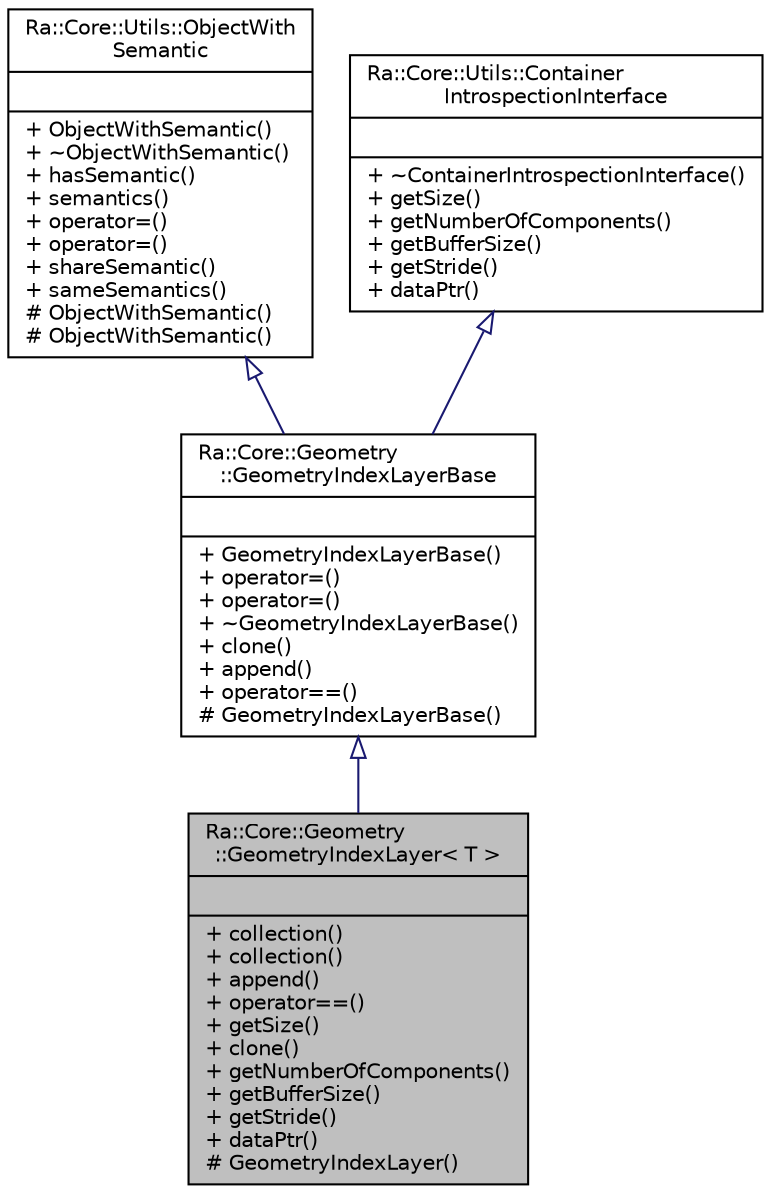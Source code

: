 digraph "Ra::Core::Geometry::GeometryIndexLayer&lt; T &gt;"
{
 // INTERACTIVE_SVG=YES
 // LATEX_PDF_SIZE
  edge [fontname="Helvetica",fontsize="10",labelfontname="Helvetica",labelfontsize="10"];
  node [fontname="Helvetica",fontsize="10",shape=record];
  Node1 [label="{Ra::Core::Geometry\l::GeometryIndexLayer\< T \>\n||+ collection()\l+ collection()\l+ append()\l+ operator==()\l+ getSize()\l+ clone()\l+ getNumberOfComponents()\l+ getBufferSize()\l+ getStride()\l+ dataPtr()\l# GeometryIndexLayer()\l}",height=0.2,width=0.4,color="black", fillcolor="grey75", style="filled", fontcolor="black",tooltip="Typed index collection."];
  Node2 -> Node1 [dir="back",color="midnightblue",fontsize="10",style="solid",arrowtail="onormal",fontname="Helvetica"];
  Node2 [label="{Ra::Core::Geometry\l::GeometryIndexLayerBase\n||+ GeometryIndexLayerBase()\l+ operator=()\l+ operator=()\l+ ~GeometryIndexLayerBase()\l+ clone()\l+ append()\l+ operator==()\l# GeometryIndexLayerBase()\l}",height=0.2,width=0.4,color="black", fillcolor="white", style="filled",URL="$classRa_1_1Core_1_1Geometry_1_1GeometryIndexLayerBase.html",tooltip="Base class for index collections stored in MultiIndexedGeometry."];
  Node3 -> Node2 [dir="back",color="midnightblue",fontsize="10",style="solid",arrowtail="onormal",fontname="Helvetica"];
  Node3 [label="{Ra::Core::Utils::ObjectWith\lSemantic\n||+ ObjectWithSemantic()\l+ ~ObjectWithSemantic()\l+ hasSemantic()\l+ semantics()\l+ operator=()\l+ operator=()\l+ shareSemantic()\l+ sameSemantics()\l# ObjectWithSemantic()\l# ObjectWithSemantic()\l}",height=0.2,width=0.4,color="black", fillcolor="white", style="filled",URL="$classRa_1_1Core_1_1Utils_1_1ObjectWithSemantic.html",tooltip="Object associated with one or multiple semantic names."];
  Node4 -> Node2 [dir="back",color="midnightblue",fontsize="10",style="solid",arrowtail="onormal",fontname="Helvetica"];
  Node4 [label="{Ra::Core::Utils::Container\lIntrospectionInterface\n||+ ~ContainerIntrospectionInterface()\l+ getSize()\l+ getNumberOfComponents()\l+ getBufferSize()\l+ getStride()\l+ dataPtr()\l}",height=0.2,width=0.4,color="black", fillcolor="white", style="filled",URL="$classRa_1_1Core_1_1Utils_1_1ContainerIntrospectionInterface.html",tooltip="This class defines the introspection interface a container need to implement."];
}
